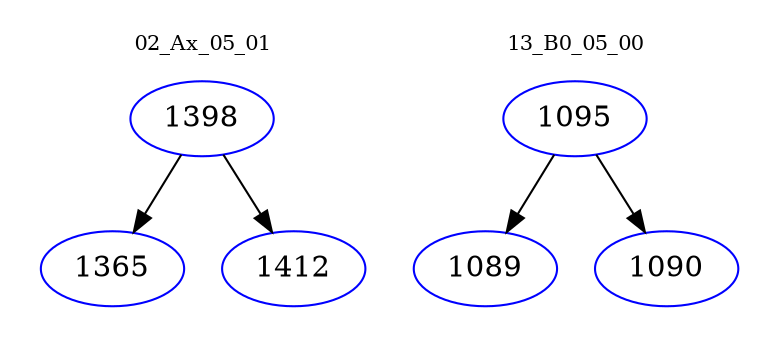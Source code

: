 digraph{
subgraph cluster_0 {
color = white
label = "02_Ax_05_01";
fontsize=10;
T0_1398 [label="1398", color="blue"]
T0_1398 -> T0_1365 [color="black"]
T0_1365 [label="1365", color="blue"]
T0_1398 -> T0_1412 [color="black"]
T0_1412 [label="1412", color="blue"]
}
subgraph cluster_1 {
color = white
label = "13_B0_05_00";
fontsize=10;
T1_1095 [label="1095", color="blue"]
T1_1095 -> T1_1089 [color="black"]
T1_1089 [label="1089", color="blue"]
T1_1095 -> T1_1090 [color="black"]
T1_1090 [label="1090", color="blue"]
}
}
